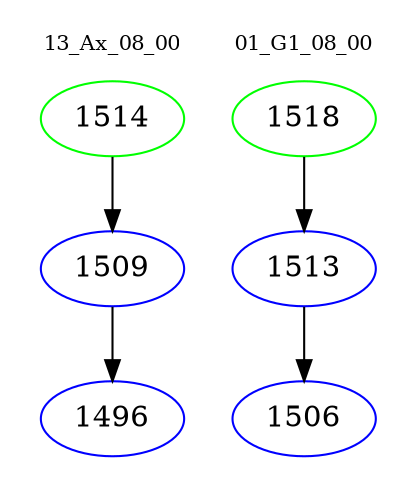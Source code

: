 digraph{
subgraph cluster_0 {
color = white
label = "13_Ax_08_00";
fontsize=10;
T0_1514 [label="1514", color="green"]
T0_1514 -> T0_1509 [color="black"]
T0_1509 [label="1509", color="blue"]
T0_1509 -> T0_1496 [color="black"]
T0_1496 [label="1496", color="blue"]
}
subgraph cluster_1 {
color = white
label = "01_G1_08_00";
fontsize=10;
T1_1518 [label="1518", color="green"]
T1_1518 -> T1_1513 [color="black"]
T1_1513 [label="1513", color="blue"]
T1_1513 -> T1_1506 [color="black"]
T1_1506 [label="1506", color="blue"]
}
}
